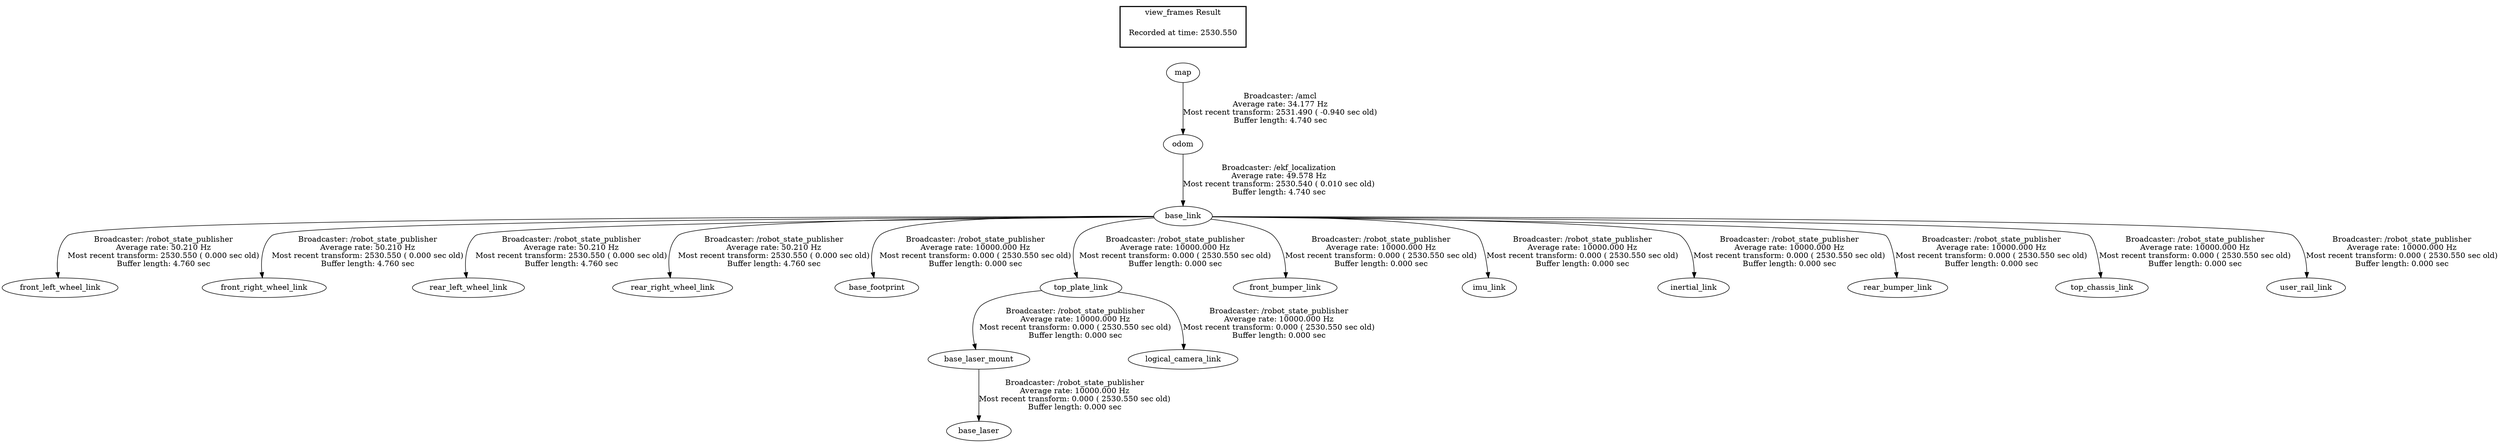 digraph G {
"map" -> "odom"[label="Broadcaster: /amcl\nAverage rate: 34.177 Hz\nMost recent transform: 2531.490 ( -0.940 sec old)\nBuffer length: 4.740 sec\n"];
"base_link" -> "front_left_wheel_link"[label="Broadcaster: /robot_state_publisher\nAverage rate: 50.210 Hz\nMost recent transform: 2530.550 ( 0.000 sec old)\nBuffer length: 4.760 sec\n"];
"odom" -> "base_link"[label="Broadcaster: /ekf_localization\nAverage rate: 49.578 Hz\nMost recent transform: 2530.540 ( 0.010 sec old)\nBuffer length: 4.740 sec\n"];
"base_link" -> "front_right_wheel_link"[label="Broadcaster: /robot_state_publisher\nAverage rate: 50.210 Hz\nMost recent transform: 2530.550 ( 0.000 sec old)\nBuffer length: 4.760 sec\n"];
"base_link" -> "rear_left_wheel_link"[label="Broadcaster: /robot_state_publisher\nAverage rate: 50.210 Hz\nMost recent transform: 2530.550 ( 0.000 sec old)\nBuffer length: 4.760 sec\n"];
"base_link" -> "rear_right_wheel_link"[label="Broadcaster: /robot_state_publisher\nAverage rate: 50.210 Hz\nMost recent transform: 2530.550 ( 0.000 sec old)\nBuffer length: 4.760 sec\n"];
"base_link" -> "base_footprint"[label="Broadcaster: /robot_state_publisher\nAverage rate: 10000.000 Hz\nMost recent transform: 0.000 ( 2530.550 sec old)\nBuffer length: 0.000 sec\n"];
"base_laser_mount" -> "base_laser"[label="Broadcaster: /robot_state_publisher\nAverage rate: 10000.000 Hz\nMost recent transform: 0.000 ( 2530.550 sec old)\nBuffer length: 0.000 sec\n"];
"top_plate_link" -> "base_laser_mount"[label="Broadcaster: /robot_state_publisher\nAverage rate: 10000.000 Hz\nMost recent transform: 0.000 ( 2530.550 sec old)\nBuffer length: 0.000 sec\n"];
"base_link" -> "front_bumper_link"[label="Broadcaster: /robot_state_publisher\nAverage rate: 10000.000 Hz\nMost recent transform: 0.000 ( 2530.550 sec old)\nBuffer length: 0.000 sec\n"];
"base_link" -> "imu_link"[label="Broadcaster: /robot_state_publisher\nAverage rate: 10000.000 Hz\nMost recent transform: 0.000 ( 2530.550 sec old)\nBuffer length: 0.000 sec\n"];
"base_link" -> "inertial_link"[label="Broadcaster: /robot_state_publisher\nAverage rate: 10000.000 Hz\nMost recent transform: 0.000 ( 2530.550 sec old)\nBuffer length: 0.000 sec\n"];
"base_link" -> "top_plate_link"[label="Broadcaster: /robot_state_publisher\nAverage rate: 10000.000 Hz\nMost recent transform: 0.000 ( 2530.550 sec old)\nBuffer length: 0.000 sec\n"];
"top_plate_link" -> "logical_camera_link"[label="Broadcaster: /robot_state_publisher\nAverage rate: 10000.000 Hz\nMost recent transform: 0.000 ( 2530.550 sec old)\nBuffer length: 0.000 sec\n"];
"base_link" -> "rear_bumper_link"[label="Broadcaster: /robot_state_publisher\nAverage rate: 10000.000 Hz\nMost recent transform: 0.000 ( 2530.550 sec old)\nBuffer length: 0.000 sec\n"];
"base_link" -> "top_chassis_link"[label="Broadcaster: /robot_state_publisher\nAverage rate: 10000.000 Hz\nMost recent transform: 0.000 ( 2530.550 sec old)\nBuffer length: 0.000 sec\n"];
"base_link" -> "user_rail_link"[label="Broadcaster: /robot_state_publisher\nAverage rate: 10000.000 Hz\nMost recent transform: 0.000 ( 2530.550 sec old)\nBuffer length: 0.000 sec\n"];
edge [style=invis];
 subgraph cluster_legend { style=bold; color=black; label ="view_frames Result";
"Recorded at time: 2530.550"[ shape=plaintext ] ;
 }->"map";
}